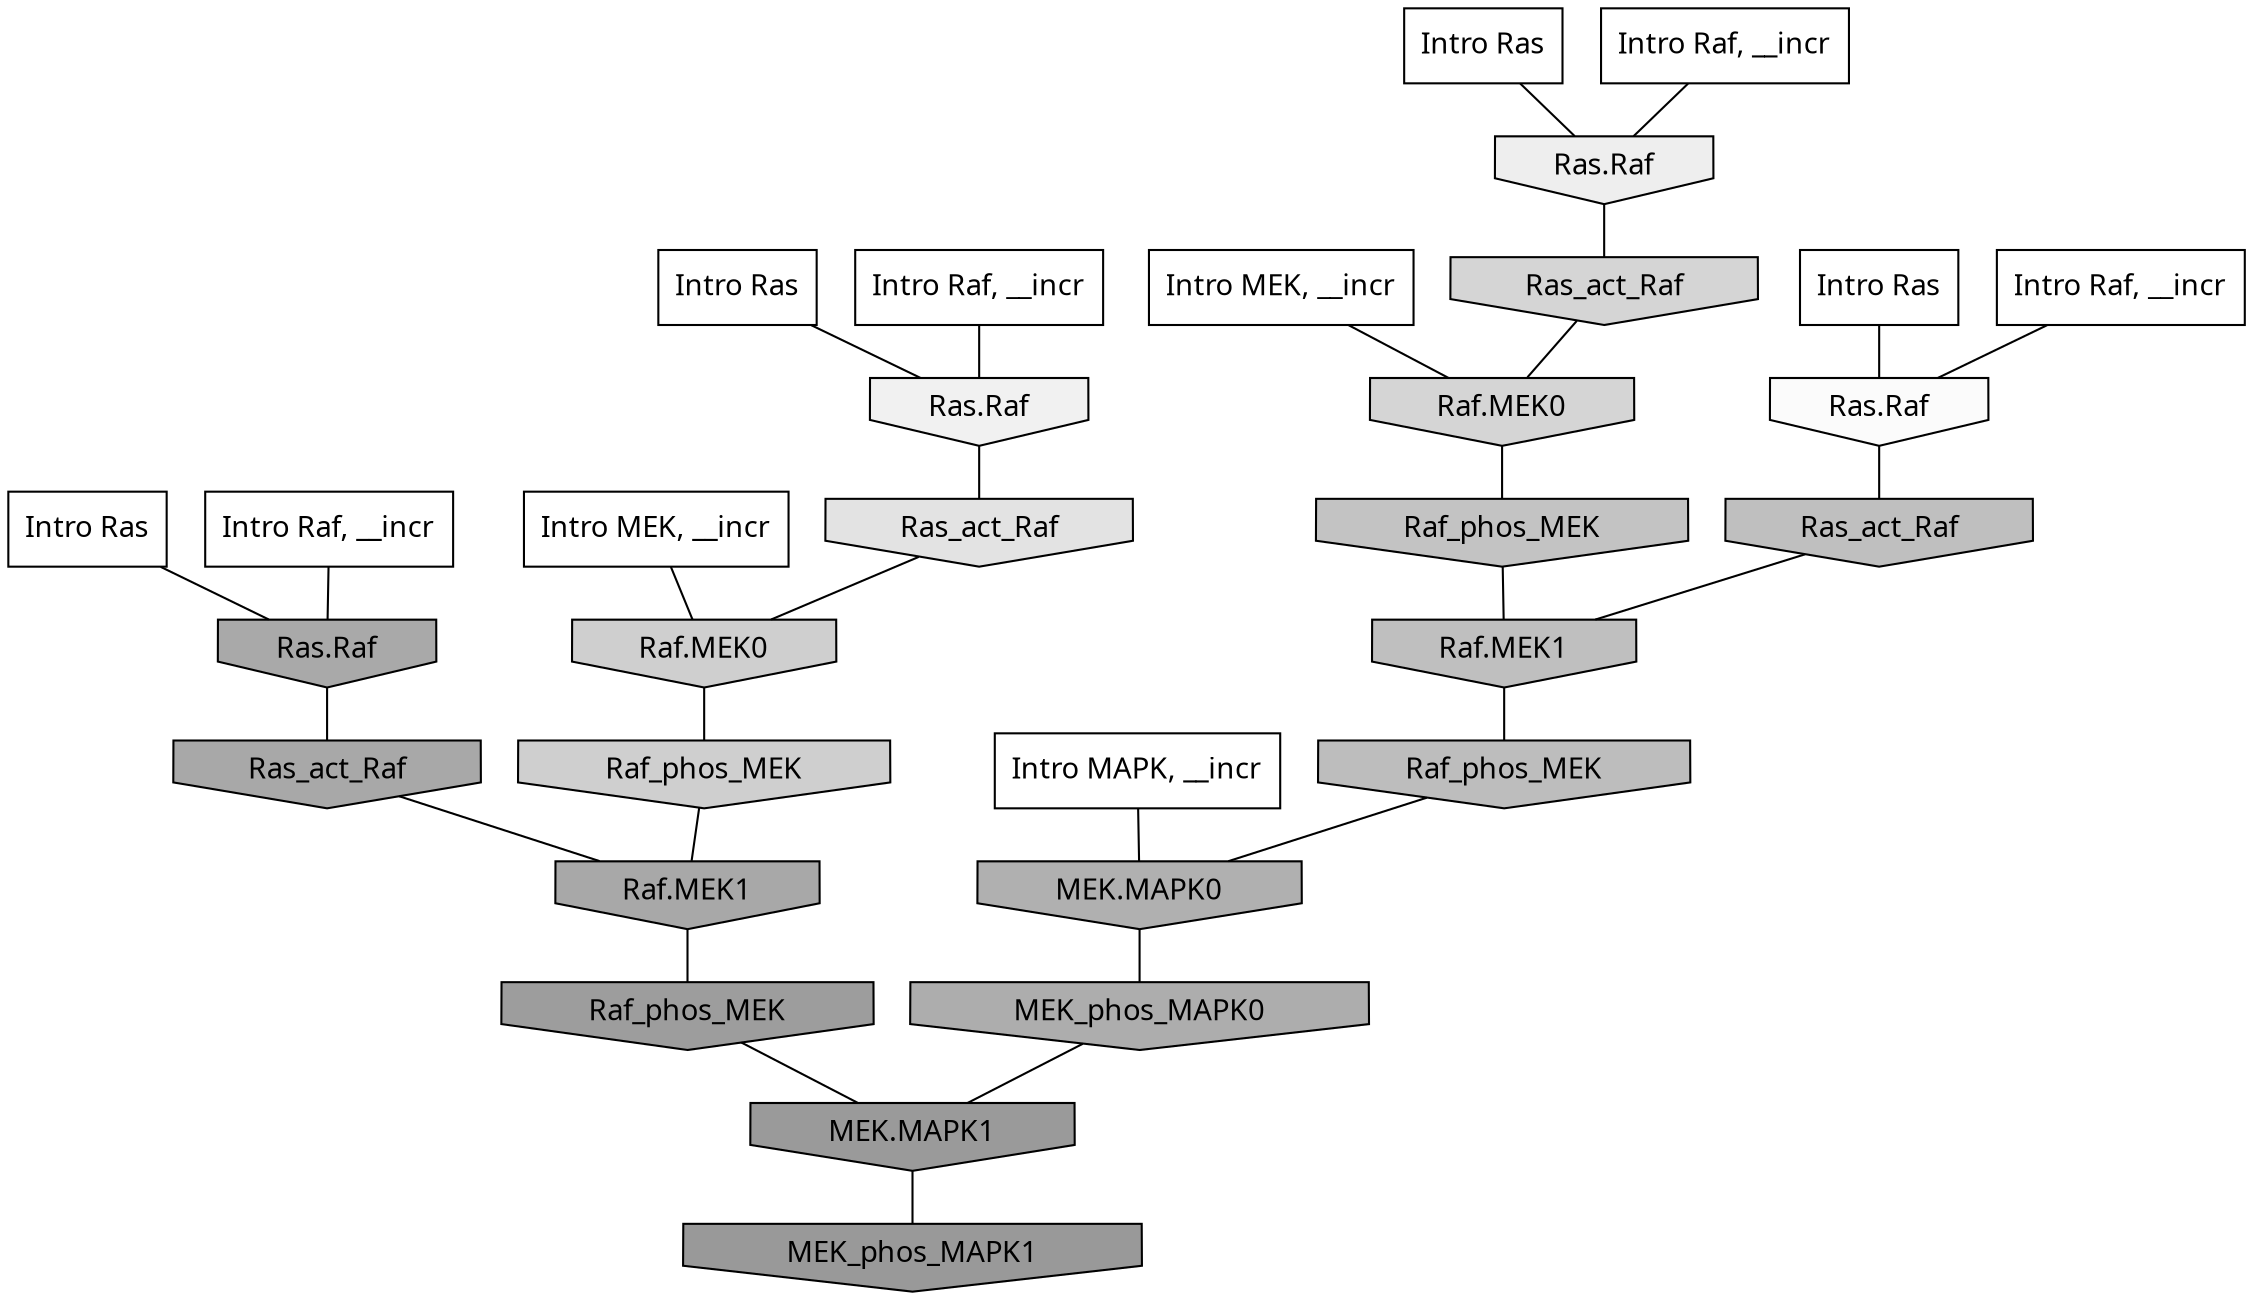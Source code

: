 digraph G{
  rankdir="TB";
  ranksep=0.30;
  node [fontname="CMU Serif"];
  edge [fontname="CMU Serif"];
  
  4 [label="Intro Ras", shape=rectangle, style=filled, fillcolor="0.000 0.000 1.000"]
  
  9 [label="Intro Ras", shape=rectangle, style=filled, fillcolor="0.000 0.000 1.000"]
  
  33 [label="Intro Ras", shape=rectangle, style=filled, fillcolor="0.000 0.000 1.000"]
  
  59 [label="Intro Ras", shape=rectangle, style=filled, fillcolor="0.000 0.000 1.000"]
  
  551 [label="Intro Raf, __incr", shape=rectangle, style=filled, fillcolor="0.000 0.000 1.000"]
  
  628 [label="Intro Raf, __incr", shape=rectangle, style=filled, fillcolor="0.000 0.000 1.000"]
  
  930 [label="Intro Raf, __incr", shape=rectangle, style=filled, fillcolor="0.000 0.000 1.000"]
  
  1040 [label="Intro Raf, __incr", shape=rectangle, style=filled, fillcolor="0.000 0.000 1.000"]
  
  1328 [label="Intro MEK, __incr", shape=rectangle, style=filled, fillcolor="0.000 0.000 1.000"]
  
  1453 [label="Intro MEK, __incr", shape=rectangle, style=filled, fillcolor="0.000 0.000 1.000"]
  
  2920 [label="Intro MAPK, __incr", shape=rectangle, style=filled, fillcolor="0.000 0.000 1.000"]
  
  3415 [label="Ras.Raf", shape=invhouse, style=filled, fillcolor="0.000 0.000 0.983"]
  
  3668 [label="Ras.Raf", shape=invhouse, style=filled, fillcolor="0.000 0.000 0.943"]
  
  3779 [label="Ras.Raf", shape=invhouse, style=filled, fillcolor="0.000 0.000 0.932"]
  
  4357 [label="Ras_act_Raf", shape=invhouse, style=filled, fillcolor="0.000 0.000 0.887"]
  
  5097 [label="Ras_act_Raf", shape=invhouse, style=filled, fillcolor="0.000 0.000 0.835"]
  
  5100 [label="Raf.MEK0", shape=invhouse, style=filled, fillcolor="0.000 0.000 0.835"]
  
  5506 [label="Raf.MEK0", shape=invhouse, style=filled, fillcolor="0.000 0.000 0.809"]
  
  5507 [label="Raf_phos_MEK", shape=invhouse, style=filled, fillcolor="0.000 0.000 0.809"]
  
  6239 [label="Raf_phos_MEK", shape=invhouse, style=filled, fillcolor="0.000 0.000 0.765"]
  
  6619 [label="Ras_act_Raf", shape=invhouse, style=filled, fillcolor="0.000 0.000 0.748"]
  
  6622 [label="Raf.MEK1", shape=invhouse, style=filled, fillcolor="0.000 0.000 0.748"]
  
  6806 [label="Raf_phos_MEK", shape=invhouse, style=filled, fillcolor="0.000 0.000 0.740"]
  
  8261 [label="MEK.MAPK0", shape=invhouse, style=filled, fillcolor="0.000 0.000 0.688"]
  
  8533 [label="MEK_phos_MAPK0", shape=invhouse, style=filled, fillcolor="0.000 0.000 0.678"]
  
  9033 [label="Ras.Raf", shape=invhouse, style=filled, fillcolor="0.000 0.000 0.661"]
  
  9070 [label="Ras_act_Raf", shape=invhouse, style=filled, fillcolor="0.000 0.000 0.660"]
  
  9078 [label="Raf.MEK1", shape=invhouse, style=filled, fillcolor="0.000 0.000 0.659"]
  
  10979 [label="Raf_phos_MEK", shape=invhouse, style=filled, fillcolor="0.000 0.000 0.614"]
  
  11443 [label="MEK.MAPK1", shape=invhouse, style=filled, fillcolor="0.000 0.000 0.604"]
  
  11647 [label="MEK_phos_MAPK1", shape=invhouse, style=filled, fillcolor="0.000 0.000 0.600"]
  
  
  11443 -> 11647 [dir=none, color="0.000 0.000 0.000"] 
  10979 -> 11443 [dir=none, color="0.000 0.000 0.000"] 
  9078 -> 10979 [dir=none, color="0.000 0.000 0.000"] 
  9070 -> 9078 [dir=none, color="0.000 0.000 0.000"] 
  9033 -> 9070 [dir=none, color="0.000 0.000 0.000"] 
  8533 -> 11443 [dir=none, color="0.000 0.000 0.000"] 
  8261 -> 8533 [dir=none, color="0.000 0.000 0.000"] 
  6806 -> 8261 [dir=none, color="0.000 0.000 0.000"] 
  6622 -> 6806 [dir=none, color="0.000 0.000 0.000"] 
  6619 -> 6622 [dir=none, color="0.000 0.000 0.000"] 
  6239 -> 6622 [dir=none, color="0.000 0.000 0.000"] 
  5507 -> 9078 [dir=none, color="0.000 0.000 0.000"] 
  5506 -> 5507 [dir=none, color="0.000 0.000 0.000"] 
  5100 -> 6239 [dir=none, color="0.000 0.000 0.000"] 
  5097 -> 5100 [dir=none, color="0.000 0.000 0.000"] 
  4357 -> 5506 [dir=none, color="0.000 0.000 0.000"] 
  3779 -> 5097 [dir=none, color="0.000 0.000 0.000"] 
  3668 -> 4357 [dir=none, color="0.000 0.000 0.000"] 
  3415 -> 6619 [dir=none, color="0.000 0.000 0.000"] 
  2920 -> 8261 [dir=none, color="0.000 0.000 0.000"] 
  1453 -> 5506 [dir=none, color="0.000 0.000 0.000"] 
  1328 -> 5100 [dir=none, color="0.000 0.000 0.000"] 
  1040 -> 9033 [dir=none, color="0.000 0.000 0.000"] 
  930 -> 3779 [dir=none, color="0.000 0.000 0.000"] 
  628 -> 3415 [dir=none, color="0.000 0.000 0.000"] 
  551 -> 3668 [dir=none, color="0.000 0.000 0.000"] 
  59 -> 3415 [dir=none, color="0.000 0.000 0.000"] 
  33 -> 3779 [dir=none, color="0.000 0.000 0.000"] 
  9 -> 3668 [dir=none, color="0.000 0.000 0.000"] 
  4 -> 9033 [dir=none, color="0.000 0.000 0.000"] 
  
  }

